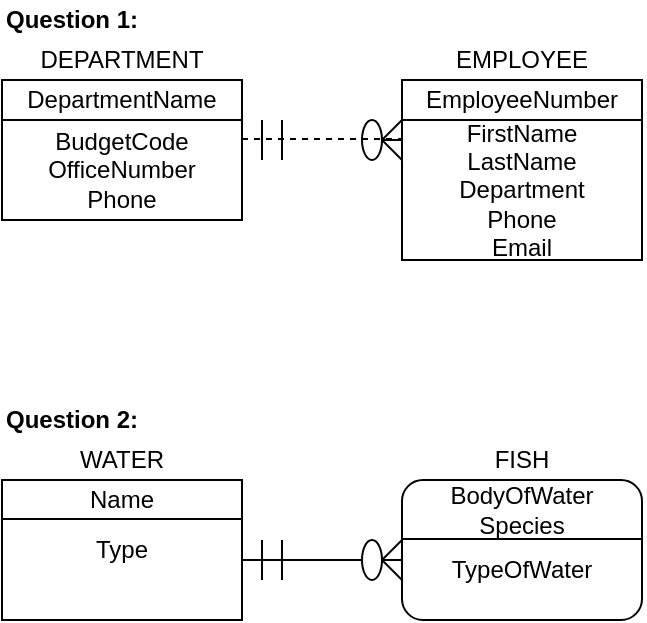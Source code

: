 <mxfile version="12.1.3" type="device" pages="1"><diagram id="jcYxima1dKrdJNggsXRz" name="Page-1"><mxGraphModel dx="516" dy="531" grid="1" gridSize="10" guides="1" tooltips="1" connect="1" arrows="1" fold="1" page="1" pageScale="1" pageWidth="850" pageHeight="1100" math="0" shadow="0"><root><mxCell id="0"/><mxCell id="1" parent="0"/><mxCell id="09DyM1Ag_UNqqHCEfY70-1" value="" style="rounded=0;whiteSpace=wrap;html=1;" vertex="1" parent="1"><mxGeometry x="40" y="120" width="120" height="70" as="geometry"/></mxCell><mxCell id="09DyM1Ag_UNqqHCEfY70-2" value="" style="rounded=0;whiteSpace=wrap;html=1;" vertex="1" parent="1"><mxGeometry x="240" y="120" width="120" height="90" as="geometry"/></mxCell><mxCell id="09DyM1Ag_UNqqHCEfY70-3" value="DEPARTMENT" style="text;html=1;strokeColor=none;fillColor=none;align=center;verticalAlign=middle;whiteSpace=wrap;rounded=0;" vertex="1" parent="1"><mxGeometry x="40" y="100" width="120" height="20" as="geometry"/></mxCell><mxCell id="09DyM1Ag_UNqqHCEfY70-4" value="EMPLOYEE" style="text;html=1;strokeColor=none;fillColor=none;align=center;verticalAlign=middle;whiteSpace=wrap;rounded=0;" vertex="1" parent="1"><mxGeometry x="240" y="100" width="120" height="20" as="geometry"/></mxCell><mxCell id="09DyM1Ag_UNqqHCEfY70-7" value="" style="endArrow=none;html=1;" edge="1" parent="1"><mxGeometry width="50" height="50" relative="1" as="geometry"><mxPoint x="180" y="160" as="sourcePoint"/><mxPoint x="180" y="140" as="targetPoint"/></mxGeometry></mxCell><mxCell id="09DyM1Ag_UNqqHCEfY70-8" value="" style="endArrow=none;html=1;" edge="1" parent="1"><mxGeometry width="50" height="50" relative="1" as="geometry"><mxPoint x="230" y="150" as="sourcePoint"/><mxPoint x="240" y="150" as="targetPoint"/><Array as="points"/></mxGeometry></mxCell><mxCell id="09DyM1Ag_UNqqHCEfY70-9" value="" style="endArrow=none;html=1;" edge="1" parent="1"><mxGeometry width="50" height="50" relative="1" as="geometry"><mxPoint x="230" y="150" as="sourcePoint"/><mxPoint x="240" y="140" as="targetPoint"/></mxGeometry></mxCell><mxCell id="09DyM1Ag_UNqqHCEfY70-10" value="" style="endArrow=none;html=1;" edge="1" parent="1"><mxGeometry width="50" height="50" relative="1" as="geometry"><mxPoint x="230" y="150" as="sourcePoint"/><mxPoint x="240" y="160" as="targetPoint"/></mxGeometry></mxCell><mxCell id="09DyM1Ag_UNqqHCEfY70-15" value="" style="endArrow=none;html=1;" edge="1" parent="1"><mxGeometry width="50" height="50" relative="1" as="geometry"><mxPoint x="170" y="160" as="sourcePoint"/><mxPoint x="170" y="140" as="targetPoint"/></mxGeometry></mxCell><mxCell id="09DyM1Ag_UNqqHCEfY70-11" value="" style="ellipse;whiteSpace=wrap;html=1;" vertex="1" parent="1"><mxGeometry x="220" y="140" width="10" height="20" as="geometry"/></mxCell><mxCell id="09DyM1Ag_UNqqHCEfY70-17" value="DepartmentName" style="text;html=1;strokeColor=none;fillColor=none;align=center;verticalAlign=middle;whiteSpace=wrap;rounded=0;" vertex="1" parent="1"><mxGeometry x="70" y="120" width="60" height="20" as="geometry"/></mxCell><mxCell id="09DyM1Ag_UNqqHCEfY70-18" value="EmployeeNumber" style="text;html=1;strokeColor=none;fillColor=none;align=center;verticalAlign=middle;whiteSpace=wrap;rounded=0;" vertex="1" parent="1"><mxGeometry x="270" y="120" width="60" height="20" as="geometry"/></mxCell><mxCell id="09DyM1Ag_UNqqHCEfY70-19" value="" style="endArrow=none;html=1;" edge="1" parent="1"><mxGeometry width="50" height="50" relative="1" as="geometry"><mxPoint x="40" y="140" as="sourcePoint"/><mxPoint x="160" y="140" as="targetPoint"/></mxGeometry></mxCell><mxCell id="09DyM1Ag_UNqqHCEfY70-20" value="" style="endArrow=none;html=1;" edge="1" parent="1"><mxGeometry width="50" height="50" relative="1" as="geometry"><mxPoint x="240" y="140" as="sourcePoint"/><mxPoint x="360" y="140" as="targetPoint"/></mxGeometry></mxCell><mxCell id="09DyM1Ag_UNqqHCEfY70-21" value="BudgetCode&lt;br&gt;OfficeNumber&lt;br&gt;Phone" style="text;html=1;strokeColor=none;fillColor=none;align=center;verticalAlign=middle;whiteSpace=wrap;rounded=0;" vertex="1" parent="1"><mxGeometry x="40" y="140" width="120" height="50" as="geometry"/></mxCell><mxCell id="09DyM1Ag_UNqqHCEfY70-22" value="FirstName&lt;br&gt;LastName&lt;br&gt;Department&lt;br&gt;Phone&lt;br&gt;Email" style="text;html=1;strokeColor=none;fillColor=none;align=center;verticalAlign=middle;whiteSpace=wrap;rounded=0;" vertex="1" parent="1"><mxGeometry x="240" y="140" width="120" height="70" as="geometry"/></mxCell><mxCell id="09DyM1Ag_UNqqHCEfY70-23" value="" style="endArrow=none;dashed=1;html=1;" edge="1" parent="1"><mxGeometry width="50" height="50" relative="1" as="geometry"><mxPoint x="160" y="149.5" as="sourcePoint"/><mxPoint x="240" y="149.5" as="targetPoint"/></mxGeometry></mxCell><mxCell id="09DyM1Ag_UNqqHCEfY70-24" value="&lt;b&gt;Question 1:&lt;/b&gt;" style="text;html=1;strokeColor=none;fillColor=none;align=center;verticalAlign=middle;whiteSpace=wrap;rounded=0;" vertex="1" parent="1"><mxGeometry x="40" y="80" width="70" height="20" as="geometry"/></mxCell><mxCell id="09DyM1Ag_UNqqHCEfY70-25" value="" style="rounded=0;whiteSpace=wrap;html=1;" vertex="1" parent="1"><mxGeometry x="40" y="320" width="120" height="70" as="geometry"/></mxCell><mxCell id="09DyM1Ag_UNqqHCEfY70-28" value="WATER" style="text;html=1;strokeColor=none;fillColor=none;align=center;verticalAlign=middle;whiteSpace=wrap;rounded=0;" vertex="1" parent="1"><mxGeometry x="40" y="300" width="120" height="20" as="geometry"/></mxCell><mxCell id="09DyM1Ag_UNqqHCEfY70-29" value="" style="rounded=1;whiteSpace=wrap;html=1;" vertex="1" parent="1"><mxGeometry x="240" y="320" width="120" height="70" as="geometry"/></mxCell><mxCell id="09DyM1Ag_UNqqHCEfY70-30" value="FISH" style="text;html=1;strokeColor=none;fillColor=none;align=center;verticalAlign=middle;whiteSpace=wrap;rounded=0;" vertex="1" parent="1"><mxGeometry x="240" y="300" width="120" height="20" as="geometry"/></mxCell><mxCell id="09DyM1Ag_UNqqHCEfY70-31" value="Name" style="text;html=1;strokeColor=none;fillColor=none;align=center;verticalAlign=middle;whiteSpace=wrap;rounded=0;" vertex="1" parent="1"><mxGeometry x="40" y="320" width="120" height="20" as="geometry"/></mxCell><mxCell id="09DyM1Ag_UNqqHCEfY70-32" value="BodyOfWater&lt;br&gt;Species" style="text;html=1;strokeColor=none;fillColor=none;align=center;verticalAlign=middle;whiteSpace=wrap;rounded=0;" vertex="1" parent="1"><mxGeometry x="240" y="320" width="120" height="30" as="geometry"/></mxCell><mxCell id="09DyM1Ag_UNqqHCEfY70-33" value="" style="endArrow=none;html=1;" edge="1" parent="1"><mxGeometry width="50" height="50" relative="1" as="geometry"><mxPoint x="40" y="339.5" as="sourcePoint"/><mxPoint x="160" y="339.5" as="targetPoint"/></mxGeometry></mxCell><mxCell id="09DyM1Ag_UNqqHCEfY70-34" value="" style="endArrow=none;html=1;" edge="1" parent="1"><mxGeometry width="50" height="50" relative="1" as="geometry"><mxPoint x="240" y="349.5" as="sourcePoint"/><mxPoint x="360" y="349.5" as="targetPoint"/></mxGeometry></mxCell><mxCell id="09DyM1Ag_UNqqHCEfY70-35" value="Type" style="text;html=1;strokeColor=none;fillColor=none;align=center;verticalAlign=middle;whiteSpace=wrap;rounded=0;" vertex="1" parent="1"><mxGeometry x="40" y="340" width="120" height="30" as="geometry"/></mxCell><mxCell id="09DyM1Ag_UNqqHCEfY70-36" value="&lt;b&gt;Question 2:&lt;/b&gt;" style="text;html=1;strokeColor=none;fillColor=none;align=center;verticalAlign=middle;whiteSpace=wrap;rounded=0;" vertex="1" parent="1"><mxGeometry x="40" y="280" width="70" height="20" as="geometry"/></mxCell><mxCell id="09DyM1Ag_UNqqHCEfY70-37" value="" style="endArrow=none;html=1;" edge="1" parent="1" source="09DyM1Ag_UNqqHCEfY70-44"><mxGeometry width="50" height="50" relative="1" as="geometry"><mxPoint x="160" y="360" as="sourcePoint"/><mxPoint x="240" y="360" as="targetPoint"/></mxGeometry></mxCell><mxCell id="09DyM1Ag_UNqqHCEfY70-38" value="" style="endArrow=none;html=1;" edge="1" parent="1"><mxGeometry width="50" height="50" relative="1" as="geometry"><mxPoint x="230" y="360" as="sourcePoint"/><mxPoint x="240" y="350" as="targetPoint"/></mxGeometry></mxCell><mxCell id="09DyM1Ag_UNqqHCEfY70-39" value="" style="endArrow=none;html=1;" edge="1" parent="1"><mxGeometry width="50" height="50" relative="1" as="geometry"><mxPoint x="230" y="360" as="sourcePoint"/><mxPoint x="240" y="370" as="targetPoint"/></mxGeometry></mxCell><mxCell id="09DyM1Ag_UNqqHCEfY70-40" value="TypeOfWater" style="text;html=1;strokeColor=none;fillColor=none;align=center;verticalAlign=middle;whiteSpace=wrap;rounded=0;" vertex="1" parent="1"><mxGeometry x="240" y="350" width="120" height="30" as="geometry"/></mxCell><mxCell id="09DyM1Ag_UNqqHCEfY70-43" value="" style="endArrow=none;html=1;" edge="1" parent="1"><mxGeometry width="50" height="50" relative="1" as="geometry"><mxPoint x="180" y="370" as="sourcePoint"/><mxPoint x="180" y="350" as="targetPoint"/></mxGeometry></mxCell><mxCell id="09DyM1Ag_UNqqHCEfY70-45" value="" style="endArrow=none;html=1;" edge="1" parent="1"><mxGeometry width="50" height="50" relative="1" as="geometry"><mxPoint x="170" y="370" as="sourcePoint"/><mxPoint x="170" y="350.0" as="targetPoint"/></mxGeometry></mxCell><mxCell id="09DyM1Ag_UNqqHCEfY70-44" value="" style="ellipse;whiteSpace=wrap;html=1;" vertex="1" parent="1"><mxGeometry x="220" y="350" width="10" height="20" as="geometry"/></mxCell><mxCell id="09DyM1Ag_UNqqHCEfY70-46" value="" style="endArrow=none;html=1;" edge="1" parent="1" target="09DyM1Ag_UNqqHCEfY70-44"><mxGeometry width="50" height="50" relative="1" as="geometry"><mxPoint x="160" y="360.0" as="sourcePoint"/><mxPoint x="240" y="360.0" as="targetPoint"/></mxGeometry></mxCell></root></mxGraphModel></diagram></mxfile>